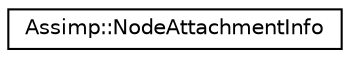 digraph "Graphical Class Hierarchy"
{
  edge [fontname="Helvetica",fontsize="10",labelfontname="Helvetica",labelfontsize="10"];
  node [fontname="Helvetica",fontsize="10",shape=record];
  rankdir="LR";
  Node1 [label="Assimp::NodeAttachmentInfo",height=0.2,width=0.4,color="black", fillcolor="white", style="filled",URL="$struct_assimp_1_1_node_attachment_info.html"];
}
